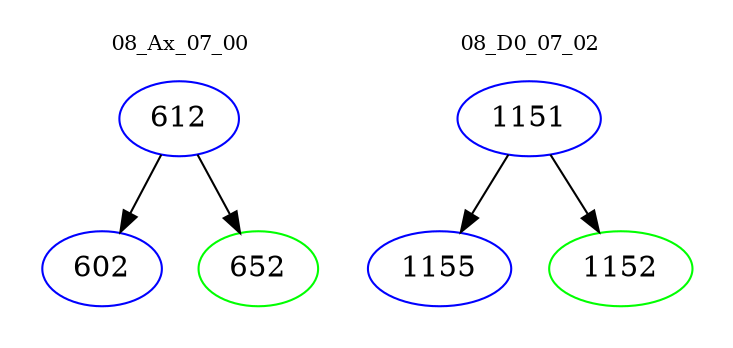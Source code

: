 digraph{
subgraph cluster_0 {
color = white
label = "08_Ax_07_00";
fontsize=10;
T0_612 [label="612", color="blue"]
T0_612 -> T0_602 [color="black"]
T0_602 [label="602", color="blue"]
T0_612 -> T0_652 [color="black"]
T0_652 [label="652", color="green"]
}
subgraph cluster_1 {
color = white
label = "08_D0_07_02";
fontsize=10;
T1_1151 [label="1151", color="blue"]
T1_1151 -> T1_1155 [color="black"]
T1_1155 [label="1155", color="blue"]
T1_1151 -> T1_1152 [color="black"]
T1_1152 [label="1152", color="green"]
}
}
